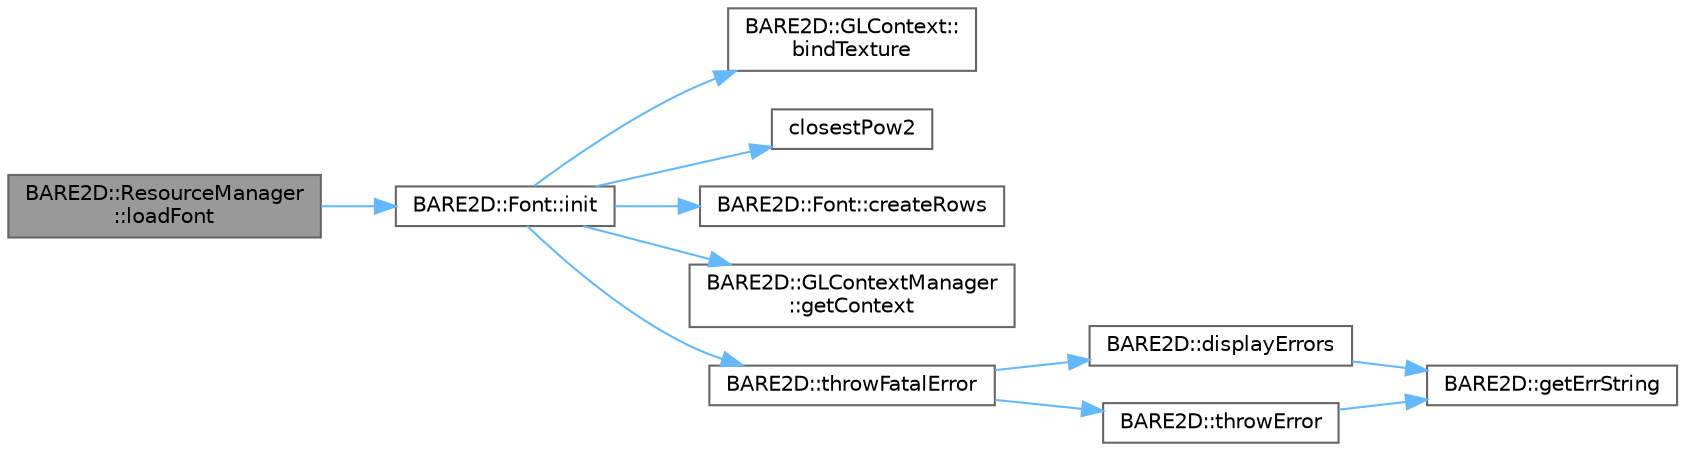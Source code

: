 digraph "BARE2D::ResourceManager::loadFont"
{
 // INTERACTIVE_SVG=YES
 // LATEX_PDF_SIZE
  bgcolor="transparent";
  edge [fontname=Helvetica,fontsize=10,labelfontname=Helvetica,labelfontsize=10];
  node [fontname=Helvetica,fontsize=10,shape=box,height=0.2,width=0.4];
  rankdir="LR";
  Node1 [label="BARE2D::ResourceManager\l::loadFont",height=0.2,width=0.4,color="gray40", fillcolor="grey60", style="filled", fontcolor="black",tooltip="Loads a font to the cache."];
  Node1 -> Node2 [color="steelblue1",style="solid"];
  Node2 [label="BARE2D::Font::init",height=0.2,width=0.4,color="grey40", fillcolor="white", style="filled",URL="$class_b_a_r_e2_d_1_1_font.html#a4448baad55264df37021c5e24a033b29",tooltip="Creates font resources."];
  Node2 -> Node3 [color="steelblue1",style="solid"];
  Node3 [label="BARE2D::GLContext::\lbindTexture",height=0.2,width=0.4,color="grey40", fillcolor="white", style="filled",URL="$class_b_a_r_e2_d_1_1_g_l_context.html#a1815cdbe70cc6fdbc66ec69a7131b5be",tooltip="Binds a texture to target in the currently active texture slot."];
  Node2 -> Node4 [color="steelblue1",style="solid"];
  Node4 [label="closestPow2",height=0.2,width=0.4,color="grey40", fillcolor="white", style="filled",URL="$_font_8cpp.html#a37757f7b49ce504e7484ac03d5e28900",tooltip=" "];
  Node2 -> Node5 [color="steelblue1",style="solid"];
  Node5 [label="BARE2D::Font::createRows",height=0.2,width=0.4,color="grey40", fillcolor="white", style="filled",URL="$class_b_a_r_e2_d_1_1_font.html#aada53b87a23f58cd9947a2697c819193",tooltip=" "];
  Node2 -> Node6 [color="steelblue1",style="solid"];
  Node6 [label="BARE2D::GLContextManager\l::getContext",height=0.2,width=0.4,color="grey40", fillcolor="white", style="filled",URL="$class_b_a_r_e2_d_1_1_g_l_context_manager.html#a733646522bf07c33576f9a1e0bb76c28",tooltip=" "];
  Node2 -> Node7 [color="steelblue1",style="solid"];
  Node7 [label="BARE2D::throwFatalError",height=0.2,width=0.4,color="grey40", fillcolor="white", style="filled",URL="$namespace_b_a_r_e2_d.html#aed4332e42208fed2905a8b0845dad4d1",tooltip="Throws an error (fatal). Also calls displayErrors and exits the program."];
  Node7 -> Node8 [color="steelblue1",style="solid"];
  Node8 [label="BARE2D::displayErrors",height=0.2,width=0.4,color="grey40", fillcolor="white", style="filled",URL="$namespace_b_a_r_e2_d.html#a8d6a0fa02837ab9ebba5b67cc21f9e35",tooltip="Displays the latest thrown errors (really just all the thrown errors) in the console."];
  Node8 -> Node9 [color="steelblue1",style="solid"];
  Node9 [label="BARE2D::getErrString",height=0.2,width=0.4,color="grey40", fillcolor="white", style="filled",URL="$namespace_b_a_r_e2_d.html#a7951c5decc1f7edc3c4f78ed2f579c85",tooltip="Returns the string representing/explaining the error that occurred."];
  Node7 -> Node10 [color="steelblue1",style="solid"];
  Node10 [label="BARE2D::throwError",height=0.2,width=0.4,color="grey40", fillcolor="white", style="filled",URL="$namespace_b_a_r_e2_d.html#a0d8f8a98bf559e6d2eda28ae744f486c",tooltip="Throws an error silently. Adds it to the pile."];
  Node10 -> Node9 [color="steelblue1",style="solid"];
}
